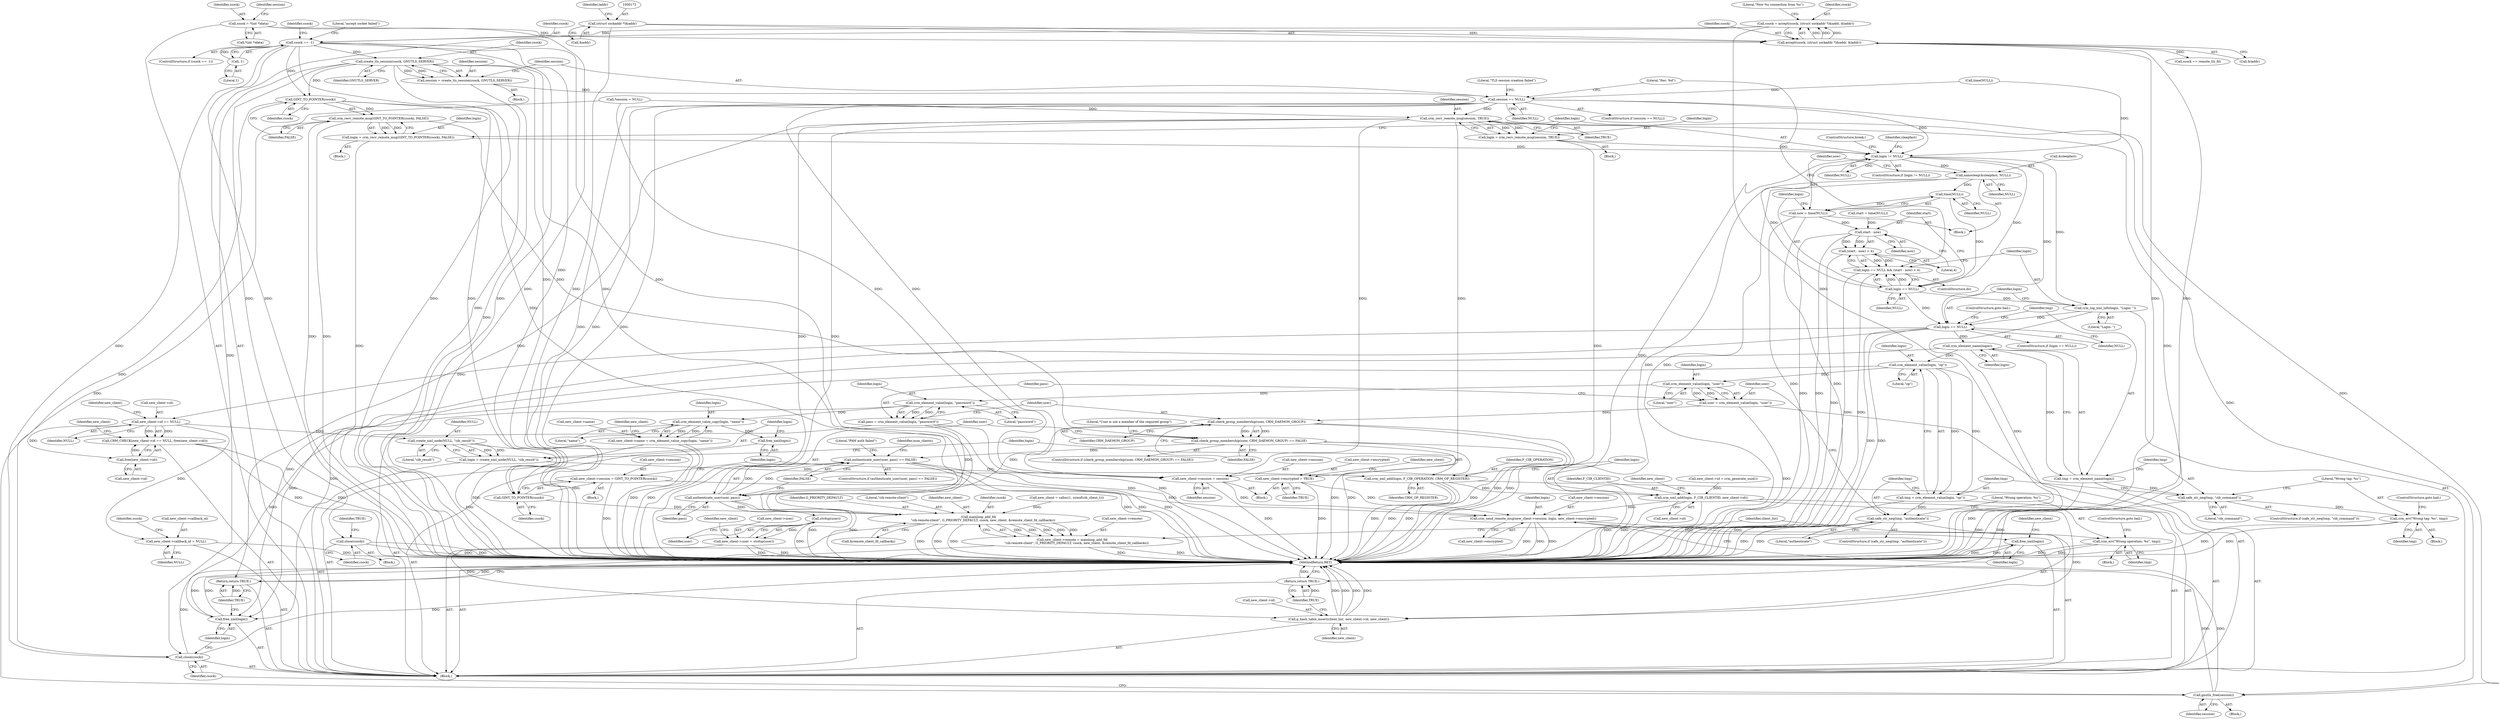 digraph "0_pacemaker_564f7cc2a51dcd2f28ab12a13394f31be5aa3c93_2@API" {
"1000206" [label="(Call,create_tls_session(csock, GNUTLS_SERVER))"];
"1000190" [label="(Call,csock == -1)"];
"1000167" [label="(Call,csock = accept(ssock, (struct sockaddr *)&addr, &laddr))"];
"1000169" [label="(Call,accept(ssock, (struct sockaddr *)&addr, &laddr))"];
"1000129" [label="(Call,ssock = *(int *)data)"];
"1000171" [label="(Call,(struct sockaddr *)&addr)"];
"1000192" [label="(Call,-1)"];
"1000204" [label="(Call,session = create_tls_session(csock, GNUTLS_SERVER))"];
"1000210" [label="(Call,session == NULL)"];
"1000233" [label="(Call,crm_recv_remote_msg(session, TRUE))"];
"1000231" [label="(Call,login = crm_recv_remote_msg(session, TRUE))"];
"1000245" [label="(Call,login != NULL)"];
"1000250" [label="(Call,nanosleep(&sleepfast, NULL))"];
"1000256" [label="(Call,time(NULL))"];
"1000254" [label="(Call,now = time(NULL))"];
"1000263" [label="(Call,start - now)"];
"1000262" [label="(Call,(start - now) < 4)"];
"1000258" [label="(Call,login == NULL && (start - now) < 4)"];
"1000259" [label="(Call,login == NULL)"];
"1000267" [label="(Call,crm_log_xml_info(login, \"Login: \"))"];
"1000271" [label="(Call,login == NULL)"];
"1000278" [label="(Call,crm_element_name(login))"];
"1000276" [label="(Call,tmp = crm_element_name(login))"];
"1000281" [label="(Call,safe_str_neq(tmp, \"cib_command\"))"];
"1000285" [label="(Call,crm_err(\"Wrong tag: %s\", tmp))"];
"1000291" [label="(Call,crm_element_value(login, \"op\"))"];
"1000289" [label="(Call,tmp = crm_element_value(login, \"op\"))"];
"1000295" [label="(Call,safe_str_neq(tmp, \"authenticate\"))"];
"1000299" [label="(Call,crm_err(\"Wrong operation: %s\", tmp))"];
"1000305" [label="(Call,crm_element_value(login, \"user\"))"];
"1000303" [label="(Call,user = crm_element_value(login, \"user\"))"];
"1000315" [label="(Call,check_group_membership(user, CRM_DAEMON_GROUP))"];
"1000314" [label="(Call,check_group_membership(user, CRM_DAEMON_GROUP) == FALSE)"];
"1000325" [label="(Call,authenticate_user(user, pass) == FALSE)"];
"1000326" [label="(Call,authenticate_user(user, pass))"];
"1000368" [label="(Call,strdup(user))"];
"1000364" [label="(Call,new_client->user = strdup(user))"];
"1000310" [label="(Call,crm_element_value(login, \"password\"))"];
"1000308" [label="(Call,pass = crm_element_value(login, \"password\"))"];
"1000346" [label="(Call,crm_element_value_copy(login, \"name\"))"];
"1000342" [label="(Call,new_client->name = crm_element_value_copy(login, \"name\"))"];
"1000398" [label="(Call,free_xml(login))"];
"1000461" [label="(Call,free_xml(login))"];
"1000350" [label="(Call,new_client->id == NULL)"];
"1000349" [label="(Call,CRM_CHECK(new_client->id == NULL, free(new_client->id)))"];
"1000355" [label="(Call,free(new_client->id))"];
"1000370" [label="(Call,new_client->callback_id = NULL)"];
"1000402" [label="(Call,create_xml_node(NULL, \"cib_result\"))"];
"1000400" [label="(Call,login = create_xml_node(NULL, \"cib_result\"))"];
"1000405" [label="(Call,crm_xml_add(login, F_CIB_OPERATION, CRM_OP_REGISTER))"];
"1000409" [label="(Call,crm_xml_add(login, F_CIB_CLIENTID, new_client->id))"];
"1000415" [label="(Call,crm_send_remote_msg(new_client->session, login, new_client->encrypted))"];
"1000423" [label="(Call,free_xml(login))"];
"1000436" [label="(Call,g_hash_table_insert(client_list, new_client->id, new_client))"];
"1000380" [label="(Call,new_client->encrypted = TRUE)"];
"1000385" [label="(Call,new_client->session = session)"];
"1000442" [label="(Return,return TRUE;)"];
"1000457" [label="(Call,gnutls_free(session))"];
"1000463" [label="(Return,return TRUE;)"];
"1000216" [label="(Call,close(csock))"];
"1000241" [label="(Call,GINT_TO_POINTER(csock))"];
"1000240" [label="(Call,crm_recv_remote_msg(GINT_TO_POINTER(csock), FALSE))"];
"1000238" [label="(Call,login = crm_recv_remote_msg(GINT_TO_POINTER(csock), FALSE))"];
"1000396" [label="(Call,GINT_TO_POINTER(csock))"];
"1000392" [label="(Call,new_client->session = GINT_TO_POINTER(csock))"];
"1000429" [label="(Call,mainloop_add_fd(\n         \"cib-remote-client\", G_PRIORITY_DEFAULT, csock, new_client, &remote_client_fd_callbacks))"];
"1000425" [label="(Call,new_client->remote = mainloop_add_fd(\n         \"cib-remote-client\", G_PRIORITY_DEFAULT, csock, new_client, &remote_client_fd_callbacks))"];
"1000459" [label="(Call,close(csock))"];
"1000204" [label="(Call,session = create_tls_session(csock, GNUTLS_SERVER))"];
"1000431" [label="(Identifier,G_PRIORITY_DEFAULT)"];
"1000443" [label="(Identifier,TRUE)"];
"1000276" [label="(Call,tmp = crm_element_name(login))"];
"1000364" [label="(Call,new_client->user = strdup(user))"];
"1000438" [label="(Call,new_client->id)"];
"1000430" [label="(Literal,\"cib-remote-client\")"];
"1000281" [label="(Call,safe_str_neq(tmp, \"cib_command\"))"];
"1000178" [label="(Literal,\"New %s connection from %s\")"];
"1000270" [label="(ControlStructure,if (login == NULL))"];
"1000234" [label="(Identifier,session)"];
"1000130" [label="(Identifier,ssock)"];
"1000268" [label="(Identifier,login)"];
"1000180" [label="(Call,ssock == remote_tls_fd)"];
"1000251" [label="(Call,&sleepfast)"];
"1000196" [label="(Literal,\"accept socket failed\")"];
"1000314" [label="(Call,check_group_membership(user, CRM_DAEMON_GROUP) == FALSE)"];
"1000351" [label="(Call,new_client->id)"];
"1000271" [label="(Call,login == NULL)"];
"1000175" [label="(Call,&laddr)"];
"1000219" [label="(Identifier,TRUE)"];
"1000131" [label="(Call,*(int *)data)"];
"1000176" [label="(Identifier,laddr)"];
"1000215" [label="(Literal,\"TLS session creation failed\")"];
"1000137" [label="(Identifier,session)"];
"1000263" [label="(Call,start - now)"];
"1000407" [label="(Identifier,F_CIB_OPERATION)"];
"1000260" [label="(Identifier,login)"];
"1000423" [label="(Call,free_xml(login))"];
"1000242" [label="(Identifier,csock)"];
"1000419" [label="(Identifier,login)"];
"1000417" [label="(Identifier,new_client)"];
"1000280" [label="(ControlStructure,if (safe_str_neq(tmp, \"cib_command\")))"];
"1000457" [label="(Call,gnutls_free(session))"];
"1000436" [label="(Call,g_hash_table_insert(client_list, new_client->id, new_client))"];
"1000212" [label="(Identifier,NULL)"];
"1000458" [label="(Identifier,session)"];
"1000253" [label="(Identifier,NULL)"];
"1000397" [label="(Identifier,csock)"];
"1000355" [label="(Call,free(new_client->id))"];
"1000403" [label="(Identifier,NULL)"];
"1000311" [label="(Identifier,login)"];
"1000262" [label="(Call,(start - now) < 4)"];
"1000321" [label="(Literal,\"User is not a member of the required group\")"];
"1000256" [label="(Call,time(NULL))"];
"1000384" [label="(Identifier,TRUE)"];
"1000275" [label="(ControlStructure,goto bail;)"];
"1000285" [label="(Call,crm_err(\"Wrong tag: %s\", tmp))"];
"1000377" [label="(Identifier,ssock)"];
"1000406" [label="(Identifier,login)"];
"1000246" [label="(Identifier,login)"];
"1000368" [label="(Call,strdup(user))"];
"1000361" [label="(Identifier,new_client)"];
"1000427" [label="(Identifier,new_client)"];
"1000387" [label="(Identifier,new_client)"];
"1000316" [label="(Identifier,user)"];
"1000243" [label="(Identifier,FALSE)"];
"1000463" [label="(Return,return TRUE;)"];
"1000240" [label="(Call,crm_recv_remote_msg(GINT_TO_POINTER(csock), FALSE))"];
"1000309" [label="(Identifier,pass)"];
"1000247" [label="(Identifier,NULL)"];
"1000207" [label="(Identifier,csock)"];
"1000279" [label="(Identifier,login)"];
"1000289" [label="(Call,tmp = crm_element_value(login, \"op\"))"];
"1000193" [label="(Literal,1)"];
"1000449" [label="(Block,)"];
"1000342" [label="(Call,new_client->name = crm_element_value_copy(login, \"name\"))"];
"1000313" [label="(ControlStructure,if (check_group_membership(user, CRM_DAEMON_GROUP) == FALSE))"];
"1000216" [label="(Call,close(csock))"];
"1000434" [label="(Call,&remote_client_fd_callbacks)"];
"1000442" [label="(Return,return TRUE;)"];
"1000372" [label="(Identifier,new_client)"];
"1000239" [label="(Identifier,login)"];
"1000326" [label="(Call,authenticate_user(user, pass))"];
"1000433" [label="(Identifier,new_client)"];
"1000415" [label="(Call,crm_send_remote_msg(new_client->session, login, new_client->encrypted))"];
"1000359" [label="(Call,new_client->id = crm_generate_uuid())"];
"1000168" [label="(Identifier,csock)"];
"1000401" [label="(Identifier,login)"];
"1000429" [label="(Call,mainloop_add_fd(\n         \"cib-remote-client\", G_PRIORITY_DEFAULT, csock, new_client, &remote_client_fd_callbacks))"];
"1000357" [label="(Identifier,new_client)"];
"1000220" [label="(ControlStructure,do)"];
"1000356" [label="(Call,new_client->id)"];
"1000304" [label="(Identifier,user)"];
"1000286" [label="(Literal,\"Wrong tag: %s\")"];
"1000269" [label="(Literal,\"Login: \")"];
"1000273" [label="(Identifier,NULL)"];
"1000312" [label="(Literal,\"password\")"];
"1000315" [label="(Call,check_group_membership(user, CRM_DAEMON_GROUP))"];
"1000370" [label="(Call,new_client->callback_id = NULL)"];
"1000267" [label="(Call,crm_log_xml_info(login, \"Login: \"))"];
"1000374" [label="(Identifier,NULL)"];
"1000392" [label="(Call,new_client->session = GINT_TO_POINTER(csock))"];
"1000408" [label="(Identifier,CRM_OP_REGISTER)"];
"1000108" [label="(Block,)"];
"1000203" [label="(Block,)"];
"1000250" [label="(Call,nanosleep(&sleepfast, NULL))"];
"1000441" [label="(Identifier,new_client)"];
"1000432" [label="(Identifier,csock)"];
"1000350" [label="(Call,new_client->id == NULL)"];
"1000297" [label="(Literal,\"authenticate\")"];
"1000328" [label="(Identifier,pass)"];
"1000396" [label="(Call,GINT_TO_POINTER(csock))"];
"1000191" [label="(Identifier,csock)"];
"1000125" [label="(Call,time(NULL))"];
"1000295" [label="(Call,safe_str_neq(tmp, \"authenticate\"))"];
"1000327" [label="(Identifier,user)"];
"1000192" [label="(Call,-1)"];
"1000332" [label="(Literal,\"PAM auth failed\")"];
"1000278" [label="(Call,crm_element_name(login))"];
"1000206" [label="(Call,create_tls_session(csock, GNUTLS_SERVER))"];
"1000318" [label="(Identifier,FALSE)"];
"1000230" [label="(Block,)"];
"1000277" [label="(Identifier,tmp)"];
"1000411" [label="(Identifier,F_CIB_CLIENTID)"];
"1000343" [label="(Call,new_client->name)"];
"1000233" [label="(Call,crm_recv_remote_msg(session, TRUE))"];
"1000294" [label="(ControlStructure,if (safe_str_neq(tmp, \"authenticate\")))"];
"1000282" [label="(Identifier,tmp)"];
"1000305" [label="(Call,crm_element_value(login, \"user\"))"];
"1000292" [label="(Identifier,login)"];
"1000232" [label="(Identifier,login)"];
"1000335" [label="(Identifier,num_clients)"];
"1000380" [label="(Call,new_client->encrypted = TRUE)"];
"1000221" [label="(Block,)"];
"1000245" [label="(Call,login != NULL)"];
"1000324" [label="(ControlStructure,if (authenticate_user(user, pass) == FALSE))"];
"1000365" [label="(Call,new_client->user)"];
"1000171" [label="(Call,(struct sockaddr *)&addr)"];
"1000266" [label="(Literal,4)"];
"1000235" [label="(Identifier,TRUE)"];
"1000325" [label="(Call,authenticate_user(user, pass) == FALSE)"];
"1000129" [label="(Call,ssock = *(int *)data)"];
"1000308" [label="(Call,pass = crm_element_value(login, \"password\"))"];
"1000238" [label="(Call,login = crm_recv_remote_msg(GINT_TO_POINTER(csock), FALSE))"];
"1000371" [label="(Call,new_client->callback_id)"];
"1000420" [label="(Call,new_client->encrypted)"];
"1000209" [label="(ControlStructure,if (session == NULL))"];
"1000465" [label="(MethodReturn,RET)"];
"1000261" [label="(Identifier,NULL)"];
"1000136" [label="(Call,*session = NULL)"];
"1000307" [label="(Literal,\"user\")"];
"1000369" [label="(Identifier,user)"];
"1000249" [label="(ControlStructure,break;)"];
"1000410" [label="(Identifier,login)"];
"1000264" [label="(Identifier,start)"];
"1000244" [label="(ControlStructure,if (login != NULL))"];
"1000426" [label="(Call,new_client->remote)"];
"1000405" [label="(Call,crm_xml_add(login, F_CIB_OPERATION, CRM_OP_REGISTER))"];
"1000398" [label="(Call,free_xml(login))"];
"1000348" [label="(Literal,\"name\")"];
"1000272" [label="(Identifier,login)"];
"1000300" [label="(Literal,\"Wrong operation: %s\")"];
"1000170" [label="(Identifier,ssock)"];
"1000293" [label="(Literal,\"op\")"];
"1000409" [label="(Call,crm_xml_add(login, F_CIB_CLIENTID, new_client->id))"];
"1000389" [label="(Identifier,session)"];
"1000190" [label="(Call,csock == -1)"];
"1000258" [label="(Call,login == NULL && (start - now) < 4)"];
"1000416" [label="(Call,new_client->session)"];
"1000283" [label="(Literal,\"cib_command\")"];
"1000306" [label="(Identifier,login)"];
"1000379" [label="(Block,)"];
"1000241" [label="(Call,GINT_TO_POINTER(csock))"];
"1000301" [label="(Identifier,tmp)"];
"1000346" [label="(Call,crm_element_value_copy(login, \"name\"))"];
"1000223" [label="(Literal,\"Iter: %d\")"];
"1000208" [label="(Identifier,GNUTLS_SERVER)"];
"1000425" [label="(Call,new_client->remote = mainloop_add_fd(\n         \"cib-remote-client\", G_PRIORITY_DEFAULT, csock, new_client, &remote_client_fd_callbacks))"];
"1000381" [label="(Call,new_client->encrypted)"];
"1000349" [label="(Call,CRM_CHECK(new_client->id == NULL, free(new_client->id)))"];
"1000464" [label="(Identifier,TRUE)"];
"1000354" [label="(Identifier,NULL)"];
"1000211" [label="(Identifier,session)"];
"1000393" [label="(Call,new_client->session)"];
"1000329" [label="(Identifier,FALSE)"];
"1000296" [label="(Identifier,tmp)"];
"1000290" [label="(Identifier,tmp)"];
"1000255" [label="(Identifier,now)"];
"1000317" [label="(Identifier,CRM_DAEMON_GROUP)"];
"1000352" [label="(Identifier,new_client)"];
"1000231" [label="(Call,login = crm_recv_remote_msg(session, TRUE))"];
"1000462" [label="(Identifier,login)"];
"1000336" [label="(Call,new_client = calloc(1, sizeof(cib_client_t)))"];
"1000201" [label="(Identifier,ssock)"];
"1000402" [label="(Call,create_xml_node(NULL, \"cib_result\"))"];
"1000291" [label="(Call,crm_element_value(login, \"op\"))"];
"1000299" [label="(Call,crm_err(\"Wrong operation: %s\", tmp))"];
"1000459" [label="(Call,close(csock))"];
"1000399" [label="(Identifier,login)"];
"1000298" [label="(Block,)"];
"1000265" [label="(Identifier,now)"];
"1000310" [label="(Call,crm_element_value(login, \"password\"))"];
"1000303" [label="(Call,user = crm_element_value(login, \"user\"))"];
"1000424" [label="(Identifier,login)"];
"1000412" [label="(Call,new_client->id)"];
"1000169" [label="(Call,accept(ssock, (struct sockaddr *)&addr, &laddr))"];
"1000259" [label="(Call,login == NULL)"];
"1000437" [label="(Identifier,client_list)"];
"1000205" [label="(Identifier,session)"];
"1000404" [label="(Literal,\"cib_result\")"];
"1000386" [label="(Call,new_client->session)"];
"1000284" [label="(Block,)"];
"1000391" [label="(Block,)"];
"1000210" [label="(Call,session == NULL)"];
"1000237" [label="(Block,)"];
"1000213" [label="(Block,)"];
"1000460" [label="(Identifier,csock)"];
"1000252" [label="(Identifier,sleepfast)"];
"1000217" [label="(Identifier,csock)"];
"1000123" [label="(Call,start = time(NULL))"];
"1000302" [label="(ControlStructure,goto bail;)"];
"1000347" [label="(Identifier,login)"];
"1000254" [label="(Call,now = time(NULL))"];
"1000257" [label="(Identifier,NULL)"];
"1000461" [label="(Call,free_xml(login))"];
"1000189" [label="(ControlStructure,if (csock == -1))"];
"1000385" [label="(Call,new_client->session = session)"];
"1000173" [label="(Call,&addr)"];
"1000287" [label="(Identifier,tmp)"];
"1000167" [label="(Call,csock = accept(ssock, (struct sockaddr *)&addr, &laddr))"];
"1000400" [label="(Call,login = create_xml_node(NULL, \"cib_result\"))"];
"1000288" [label="(ControlStructure,goto bail;)"];
"1000206" -> "1000204"  [label="AST: "];
"1000206" -> "1000208"  [label="CFG: "];
"1000207" -> "1000206"  [label="AST: "];
"1000208" -> "1000206"  [label="AST: "];
"1000204" -> "1000206"  [label="CFG: "];
"1000206" -> "1000465"  [label="DDG: "];
"1000206" -> "1000204"  [label="DDG: "];
"1000206" -> "1000204"  [label="DDG: "];
"1000190" -> "1000206"  [label="DDG: "];
"1000206" -> "1000216"  [label="DDG: "];
"1000206" -> "1000241"  [label="DDG: "];
"1000206" -> "1000396"  [label="DDG: "];
"1000206" -> "1000429"  [label="DDG: "];
"1000206" -> "1000459"  [label="DDG: "];
"1000190" -> "1000189"  [label="AST: "];
"1000190" -> "1000192"  [label="CFG: "];
"1000191" -> "1000190"  [label="AST: "];
"1000192" -> "1000190"  [label="AST: "];
"1000196" -> "1000190"  [label="CFG: "];
"1000201" -> "1000190"  [label="CFG: "];
"1000190" -> "1000465"  [label="DDG: "];
"1000190" -> "1000465"  [label="DDG: "];
"1000190" -> "1000465"  [label="DDG: "];
"1000167" -> "1000190"  [label="DDG: "];
"1000192" -> "1000190"  [label="DDG: "];
"1000190" -> "1000241"  [label="DDG: "];
"1000190" -> "1000396"  [label="DDG: "];
"1000190" -> "1000429"  [label="DDG: "];
"1000190" -> "1000459"  [label="DDG: "];
"1000167" -> "1000108"  [label="AST: "];
"1000167" -> "1000169"  [label="CFG: "];
"1000168" -> "1000167"  [label="AST: "];
"1000169" -> "1000167"  [label="AST: "];
"1000178" -> "1000167"  [label="CFG: "];
"1000167" -> "1000465"  [label="DDG: "];
"1000169" -> "1000167"  [label="DDG: "];
"1000169" -> "1000167"  [label="DDG: "];
"1000169" -> "1000167"  [label="DDG: "];
"1000169" -> "1000175"  [label="CFG: "];
"1000170" -> "1000169"  [label="AST: "];
"1000171" -> "1000169"  [label="AST: "];
"1000175" -> "1000169"  [label="AST: "];
"1000169" -> "1000465"  [label="DDG: "];
"1000169" -> "1000465"  [label="DDG: "];
"1000129" -> "1000169"  [label="DDG: "];
"1000171" -> "1000169"  [label="DDG: "];
"1000169" -> "1000180"  [label="DDG: "];
"1000129" -> "1000108"  [label="AST: "];
"1000129" -> "1000131"  [label="CFG: "];
"1000130" -> "1000129"  [label="AST: "];
"1000131" -> "1000129"  [label="AST: "];
"1000137" -> "1000129"  [label="CFG: "];
"1000129" -> "1000465"  [label="DDG: "];
"1000171" -> "1000173"  [label="CFG: "];
"1000172" -> "1000171"  [label="AST: "];
"1000173" -> "1000171"  [label="AST: "];
"1000176" -> "1000171"  [label="CFG: "];
"1000171" -> "1000465"  [label="DDG: "];
"1000192" -> "1000193"  [label="CFG: "];
"1000193" -> "1000192"  [label="AST: "];
"1000204" -> "1000203"  [label="AST: "];
"1000205" -> "1000204"  [label="AST: "];
"1000211" -> "1000204"  [label="CFG: "];
"1000204" -> "1000465"  [label="DDG: "];
"1000204" -> "1000210"  [label="DDG: "];
"1000210" -> "1000209"  [label="AST: "];
"1000210" -> "1000212"  [label="CFG: "];
"1000211" -> "1000210"  [label="AST: "];
"1000212" -> "1000210"  [label="AST: "];
"1000215" -> "1000210"  [label="CFG: "];
"1000223" -> "1000210"  [label="CFG: "];
"1000210" -> "1000465"  [label="DDG: "];
"1000210" -> "1000465"  [label="DDG: "];
"1000210" -> "1000465"  [label="DDG: "];
"1000125" -> "1000210"  [label="DDG: "];
"1000210" -> "1000233"  [label="DDG: "];
"1000210" -> "1000245"  [label="DDG: "];
"1000210" -> "1000385"  [label="DDG: "];
"1000210" -> "1000457"  [label="DDG: "];
"1000233" -> "1000231"  [label="AST: "];
"1000233" -> "1000235"  [label="CFG: "];
"1000234" -> "1000233"  [label="AST: "];
"1000235" -> "1000233"  [label="AST: "];
"1000231" -> "1000233"  [label="CFG: "];
"1000233" -> "1000465"  [label="DDG: "];
"1000233" -> "1000465"  [label="DDG: "];
"1000233" -> "1000231"  [label="DDG: "];
"1000233" -> "1000231"  [label="DDG: "];
"1000136" -> "1000233"  [label="DDG: "];
"1000233" -> "1000380"  [label="DDG: "];
"1000233" -> "1000385"  [label="DDG: "];
"1000233" -> "1000442"  [label="DDG: "];
"1000233" -> "1000457"  [label="DDG: "];
"1000233" -> "1000463"  [label="DDG: "];
"1000231" -> "1000230"  [label="AST: "];
"1000232" -> "1000231"  [label="AST: "];
"1000246" -> "1000231"  [label="CFG: "];
"1000231" -> "1000465"  [label="DDG: "];
"1000231" -> "1000245"  [label="DDG: "];
"1000245" -> "1000244"  [label="AST: "];
"1000245" -> "1000247"  [label="CFG: "];
"1000246" -> "1000245"  [label="AST: "];
"1000247" -> "1000245"  [label="AST: "];
"1000249" -> "1000245"  [label="CFG: "];
"1000252" -> "1000245"  [label="CFG: "];
"1000245" -> "1000465"  [label="DDG: "];
"1000238" -> "1000245"  [label="DDG: "];
"1000259" -> "1000245"  [label="DDG: "];
"1000125" -> "1000245"  [label="DDG: "];
"1000245" -> "1000250"  [label="DDG: "];
"1000245" -> "1000259"  [label="DDG: "];
"1000245" -> "1000267"  [label="DDG: "];
"1000245" -> "1000271"  [label="DDG: "];
"1000250" -> "1000221"  [label="AST: "];
"1000250" -> "1000253"  [label="CFG: "];
"1000251" -> "1000250"  [label="AST: "];
"1000253" -> "1000250"  [label="AST: "];
"1000255" -> "1000250"  [label="CFG: "];
"1000250" -> "1000465"  [label="DDG: "];
"1000250" -> "1000465"  [label="DDG: "];
"1000250" -> "1000256"  [label="DDG: "];
"1000256" -> "1000254"  [label="AST: "];
"1000256" -> "1000257"  [label="CFG: "];
"1000257" -> "1000256"  [label="AST: "];
"1000254" -> "1000256"  [label="CFG: "];
"1000256" -> "1000254"  [label="DDG: "];
"1000256" -> "1000259"  [label="DDG: "];
"1000254" -> "1000221"  [label="AST: "];
"1000255" -> "1000254"  [label="AST: "];
"1000260" -> "1000254"  [label="CFG: "];
"1000254" -> "1000465"  [label="DDG: "];
"1000254" -> "1000465"  [label="DDG: "];
"1000254" -> "1000263"  [label="DDG: "];
"1000263" -> "1000262"  [label="AST: "];
"1000263" -> "1000265"  [label="CFG: "];
"1000264" -> "1000263"  [label="AST: "];
"1000265" -> "1000263"  [label="AST: "];
"1000266" -> "1000263"  [label="CFG: "];
"1000263" -> "1000465"  [label="DDG: "];
"1000263" -> "1000465"  [label="DDG: "];
"1000263" -> "1000262"  [label="DDG: "];
"1000263" -> "1000262"  [label="DDG: "];
"1000123" -> "1000263"  [label="DDG: "];
"1000262" -> "1000258"  [label="AST: "];
"1000262" -> "1000266"  [label="CFG: "];
"1000266" -> "1000262"  [label="AST: "];
"1000258" -> "1000262"  [label="CFG: "];
"1000262" -> "1000465"  [label="DDG: "];
"1000262" -> "1000258"  [label="DDG: "];
"1000262" -> "1000258"  [label="DDG: "];
"1000258" -> "1000220"  [label="AST: "];
"1000258" -> "1000259"  [label="CFG: "];
"1000259" -> "1000258"  [label="AST: "];
"1000223" -> "1000258"  [label="CFG: "];
"1000268" -> "1000258"  [label="CFG: "];
"1000258" -> "1000465"  [label="DDG: "];
"1000258" -> "1000465"  [label="DDG: "];
"1000259" -> "1000258"  [label="DDG: "];
"1000259" -> "1000258"  [label="DDG: "];
"1000259" -> "1000261"  [label="CFG: "];
"1000260" -> "1000259"  [label="AST: "];
"1000261" -> "1000259"  [label="AST: "];
"1000264" -> "1000259"  [label="CFG: "];
"1000259" -> "1000267"  [label="DDG: "];
"1000259" -> "1000271"  [label="DDG: "];
"1000267" -> "1000108"  [label="AST: "];
"1000267" -> "1000269"  [label="CFG: "];
"1000268" -> "1000267"  [label="AST: "];
"1000269" -> "1000267"  [label="AST: "];
"1000272" -> "1000267"  [label="CFG: "];
"1000267" -> "1000465"  [label="DDG: "];
"1000267" -> "1000271"  [label="DDG: "];
"1000271" -> "1000270"  [label="AST: "];
"1000271" -> "1000273"  [label="CFG: "];
"1000272" -> "1000271"  [label="AST: "];
"1000273" -> "1000271"  [label="AST: "];
"1000275" -> "1000271"  [label="CFG: "];
"1000277" -> "1000271"  [label="CFG: "];
"1000271" -> "1000465"  [label="DDG: "];
"1000271" -> "1000465"  [label="DDG: "];
"1000271" -> "1000278"  [label="DDG: "];
"1000271" -> "1000350"  [label="DDG: "];
"1000271" -> "1000461"  [label="DDG: "];
"1000278" -> "1000276"  [label="AST: "];
"1000278" -> "1000279"  [label="CFG: "];
"1000279" -> "1000278"  [label="AST: "];
"1000276" -> "1000278"  [label="CFG: "];
"1000278" -> "1000276"  [label="DDG: "];
"1000278" -> "1000291"  [label="DDG: "];
"1000278" -> "1000461"  [label="DDG: "];
"1000276" -> "1000108"  [label="AST: "];
"1000277" -> "1000276"  [label="AST: "];
"1000282" -> "1000276"  [label="CFG: "];
"1000276" -> "1000465"  [label="DDG: "];
"1000276" -> "1000281"  [label="DDG: "];
"1000281" -> "1000280"  [label="AST: "];
"1000281" -> "1000283"  [label="CFG: "];
"1000282" -> "1000281"  [label="AST: "];
"1000283" -> "1000281"  [label="AST: "];
"1000286" -> "1000281"  [label="CFG: "];
"1000290" -> "1000281"  [label="CFG: "];
"1000281" -> "1000465"  [label="DDG: "];
"1000281" -> "1000285"  [label="DDG: "];
"1000285" -> "1000284"  [label="AST: "];
"1000285" -> "1000287"  [label="CFG: "];
"1000286" -> "1000285"  [label="AST: "];
"1000287" -> "1000285"  [label="AST: "];
"1000288" -> "1000285"  [label="CFG: "];
"1000285" -> "1000465"  [label="DDG: "];
"1000285" -> "1000465"  [label="DDG: "];
"1000291" -> "1000289"  [label="AST: "];
"1000291" -> "1000293"  [label="CFG: "];
"1000292" -> "1000291"  [label="AST: "];
"1000293" -> "1000291"  [label="AST: "];
"1000289" -> "1000291"  [label="CFG: "];
"1000291" -> "1000289"  [label="DDG: "];
"1000291" -> "1000289"  [label="DDG: "];
"1000291" -> "1000305"  [label="DDG: "];
"1000291" -> "1000461"  [label="DDG: "];
"1000289" -> "1000108"  [label="AST: "];
"1000290" -> "1000289"  [label="AST: "];
"1000296" -> "1000289"  [label="CFG: "];
"1000289" -> "1000465"  [label="DDG: "];
"1000289" -> "1000295"  [label="DDG: "];
"1000295" -> "1000294"  [label="AST: "];
"1000295" -> "1000297"  [label="CFG: "];
"1000296" -> "1000295"  [label="AST: "];
"1000297" -> "1000295"  [label="AST: "];
"1000300" -> "1000295"  [label="CFG: "];
"1000304" -> "1000295"  [label="CFG: "];
"1000295" -> "1000465"  [label="DDG: "];
"1000295" -> "1000465"  [label="DDG: "];
"1000295" -> "1000299"  [label="DDG: "];
"1000299" -> "1000298"  [label="AST: "];
"1000299" -> "1000301"  [label="CFG: "];
"1000300" -> "1000299"  [label="AST: "];
"1000301" -> "1000299"  [label="AST: "];
"1000302" -> "1000299"  [label="CFG: "];
"1000299" -> "1000465"  [label="DDG: "];
"1000299" -> "1000465"  [label="DDG: "];
"1000305" -> "1000303"  [label="AST: "];
"1000305" -> "1000307"  [label="CFG: "];
"1000306" -> "1000305"  [label="AST: "];
"1000307" -> "1000305"  [label="AST: "];
"1000303" -> "1000305"  [label="CFG: "];
"1000305" -> "1000303"  [label="DDG: "];
"1000305" -> "1000303"  [label="DDG: "];
"1000305" -> "1000310"  [label="DDG: "];
"1000303" -> "1000108"  [label="AST: "];
"1000304" -> "1000303"  [label="AST: "];
"1000309" -> "1000303"  [label="CFG: "];
"1000303" -> "1000465"  [label="DDG: "];
"1000303" -> "1000315"  [label="DDG: "];
"1000315" -> "1000314"  [label="AST: "];
"1000315" -> "1000317"  [label="CFG: "];
"1000316" -> "1000315"  [label="AST: "];
"1000317" -> "1000315"  [label="AST: "];
"1000318" -> "1000315"  [label="CFG: "];
"1000315" -> "1000465"  [label="DDG: "];
"1000315" -> "1000465"  [label="DDG: "];
"1000315" -> "1000314"  [label="DDG: "];
"1000315" -> "1000314"  [label="DDG: "];
"1000315" -> "1000326"  [label="DDG: "];
"1000314" -> "1000313"  [label="AST: "];
"1000314" -> "1000318"  [label="CFG: "];
"1000318" -> "1000314"  [label="AST: "];
"1000321" -> "1000314"  [label="CFG: "];
"1000327" -> "1000314"  [label="CFG: "];
"1000314" -> "1000465"  [label="DDG: "];
"1000314" -> "1000465"  [label="DDG: "];
"1000314" -> "1000465"  [label="DDG: "];
"1000240" -> "1000314"  [label="DDG: "];
"1000314" -> "1000325"  [label="DDG: "];
"1000325" -> "1000324"  [label="AST: "];
"1000325" -> "1000329"  [label="CFG: "];
"1000326" -> "1000325"  [label="AST: "];
"1000329" -> "1000325"  [label="AST: "];
"1000332" -> "1000325"  [label="CFG: "];
"1000335" -> "1000325"  [label="CFG: "];
"1000325" -> "1000465"  [label="DDG: "];
"1000325" -> "1000465"  [label="DDG: "];
"1000325" -> "1000465"  [label="DDG: "];
"1000326" -> "1000325"  [label="DDG: "];
"1000326" -> "1000325"  [label="DDG: "];
"1000326" -> "1000328"  [label="CFG: "];
"1000327" -> "1000326"  [label="AST: "];
"1000328" -> "1000326"  [label="AST: "];
"1000329" -> "1000326"  [label="CFG: "];
"1000326" -> "1000465"  [label="DDG: "];
"1000326" -> "1000465"  [label="DDG: "];
"1000308" -> "1000326"  [label="DDG: "];
"1000326" -> "1000368"  [label="DDG: "];
"1000368" -> "1000364"  [label="AST: "];
"1000368" -> "1000369"  [label="CFG: "];
"1000369" -> "1000368"  [label="AST: "];
"1000364" -> "1000368"  [label="CFG: "];
"1000368" -> "1000465"  [label="DDG: "];
"1000368" -> "1000364"  [label="DDG: "];
"1000364" -> "1000108"  [label="AST: "];
"1000365" -> "1000364"  [label="AST: "];
"1000372" -> "1000364"  [label="CFG: "];
"1000364" -> "1000465"  [label="DDG: "];
"1000364" -> "1000465"  [label="DDG: "];
"1000310" -> "1000308"  [label="AST: "];
"1000310" -> "1000312"  [label="CFG: "];
"1000311" -> "1000310"  [label="AST: "];
"1000312" -> "1000310"  [label="AST: "];
"1000308" -> "1000310"  [label="CFG: "];
"1000310" -> "1000308"  [label="DDG: "];
"1000310" -> "1000308"  [label="DDG: "];
"1000310" -> "1000346"  [label="DDG: "];
"1000310" -> "1000461"  [label="DDG: "];
"1000308" -> "1000108"  [label="AST: "];
"1000309" -> "1000308"  [label="AST: "];
"1000316" -> "1000308"  [label="CFG: "];
"1000308" -> "1000465"  [label="DDG: "];
"1000308" -> "1000465"  [label="DDG: "];
"1000346" -> "1000342"  [label="AST: "];
"1000346" -> "1000348"  [label="CFG: "];
"1000347" -> "1000346"  [label="AST: "];
"1000348" -> "1000346"  [label="AST: "];
"1000342" -> "1000346"  [label="CFG: "];
"1000346" -> "1000342"  [label="DDG: "];
"1000346" -> "1000342"  [label="DDG: "];
"1000346" -> "1000398"  [label="DDG: "];
"1000342" -> "1000108"  [label="AST: "];
"1000343" -> "1000342"  [label="AST: "];
"1000352" -> "1000342"  [label="CFG: "];
"1000342" -> "1000465"  [label="DDG: "];
"1000342" -> "1000465"  [label="DDG: "];
"1000398" -> "1000108"  [label="AST: "];
"1000398" -> "1000399"  [label="CFG: "];
"1000399" -> "1000398"  [label="AST: "];
"1000401" -> "1000398"  [label="CFG: "];
"1000461" -> "1000108"  [label="AST: "];
"1000461" -> "1000462"  [label="CFG: "];
"1000462" -> "1000461"  [label="AST: "];
"1000464" -> "1000461"  [label="CFG: "];
"1000461" -> "1000465"  [label="DDG: "];
"1000461" -> "1000465"  [label="DDG: "];
"1000350" -> "1000349"  [label="AST: "];
"1000350" -> "1000354"  [label="CFG: "];
"1000351" -> "1000350"  [label="AST: "];
"1000354" -> "1000350"  [label="AST: "];
"1000357" -> "1000350"  [label="CFG: "];
"1000350" -> "1000349"  [label="DDG: "];
"1000350" -> "1000349"  [label="DDG: "];
"1000350" -> "1000355"  [label="DDG: "];
"1000350" -> "1000370"  [label="DDG: "];
"1000350" -> "1000402"  [label="DDG: "];
"1000349" -> "1000108"  [label="AST: "];
"1000349" -> "1000355"  [label="CFG: "];
"1000355" -> "1000349"  [label="AST: "];
"1000361" -> "1000349"  [label="CFG: "];
"1000349" -> "1000465"  [label="DDG: "];
"1000349" -> "1000465"  [label="DDG: "];
"1000355" -> "1000349"  [label="DDG: "];
"1000355" -> "1000356"  [label="CFG: "];
"1000356" -> "1000355"  [label="AST: "];
"1000370" -> "1000108"  [label="AST: "];
"1000370" -> "1000374"  [label="CFG: "];
"1000371" -> "1000370"  [label="AST: "];
"1000374" -> "1000370"  [label="AST: "];
"1000377" -> "1000370"  [label="CFG: "];
"1000370" -> "1000465"  [label="DDG: "];
"1000402" -> "1000400"  [label="AST: "];
"1000402" -> "1000404"  [label="CFG: "];
"1000403" -> "1000402"  [label="AST: "];
"1000404" -> "1000402"  [label="AST: "];
"1000400" -> "1000402"  [label="CFG: "];
"1000402" -> "1000465"  [label="DDG: "];
"1000402" -> "1000400"  [label="DDG: "];
"1000402" -> "1000400"  [label="DDG: "];
"1000400" -> "1000108"  [label="AST: "];
"1000401" -> "1000400"  [label="AST: "];
"1000406" -> "1000400"  [label="CFG: "];
"1000400" -> "1000465"  [label="DDG: "];
"1000400" -> "1000405"  [label="DDG: "];
"1000405" -> "1000108"  [label="AST: "];
"1000405" -> "1000408"  [label="CFG: "];
"1000406" -> "1000405"  [label="AST: "];
"1000407" -> "1000405"  [label="AST: "];
"1000408" -> "1000405"  [label="AST: "];
"1000410" -> "1000405"  [label="CFG: "];
"1000405" -> "1000465"  [label="DDG: "];
"1000405" -> "1000465"  [label="DDG: "];
"1000405" -> "1000465"  [label="DDG: "];
"1000405" -> "1000409"  [label="DDG: "];
"1000409" -> "1000108"  [label="AST: "];
"1000409" -> "1000412"  [label="CFG: "];
"1000410" -> "1000409"  [label="AST: "];
"1000411" -> "1000409"  [label="AST: "];
"1000412" -> "1000409"  [label="AST: "];
"1000417" -> "1000409"  [label="CFG: "];
"1000409" -> "1000465"  [label="DDG: "];
"1000409" -> "1000465"  [label="DDG: "];
"1000359" -> "1000409"  [label="DDG: "];
"1000409" -> "1000415"  [label="DDG: "];
"1000409" -> "1000436"  [label="DDG: "];
"1000415" -> "1000108"  [label="AST: "];
"1000415" -> "1000420"  [label="CFG: "];
"1000416" -> "1000415"  [label="AST: "];
"1000419" -> "1000415"  [label="AST: "];
"1000420" -> "1000415"  [label="AST: "];
"1000424" -> "1000415"  [label="CFG: "];
"1000415" -> "1000465"  [label="DDG: "];
"1000415" -> "1000465"  [label="DDG: "];
"1000415" -> "1000465"  [label="DDG: "];
"1000392" -> "1000415"  [label="DDG: "];
"1000385" -> "1000415"  [label="DDG: "];
"1000380" -> "1000415"  [label="DDG: "];
"1000415" -> "1000423"  [label="DDG: "];
"1000423" -> "1000108"  [label="AST: "];
"1000423" -> "1000424"  [label="CFG: "];
"1000424" -> "1000423"  [label="AST: "];
"1000427" -> "1000423"  [label="CFG: "];
"1000423" -> "1000465"  [label="DDG: "];
"1000423" -> "1000465"  [label="DDG: "];
"1000436" -> "1000108"  [label="AST: "];
"1000436" -> "1000441"  [label="CFG: "];
"1000437" -> "1000436"  [label="AST: "];
"1000438" -> "1000436"  [label="AST: "];
"1000441" -> "1000436"  [label="AST: "];
"1000443" -> "1000436"  [label="CFG: "];
"1000436" -> "1000465"  [label="DDG: "];
"1000436" -> "1000465"  [label="DDG: "];
"1000436" -> "1000465"  [label="DDG: "];
"1000436" -> "1000465"  [label="DDG: "];
"1000429" -> "1000436"  [label="DDG: "];
"1000380" -> "1000379"  [label="AST: "];
"1000380" -> "1000384"  [label="CFG: "];
"1000381" -> "1000380"  [label="AST: "];
"1000384" -> "1000380"  [label="AST: "];
"1000387" -> "1000380"  [label="CFG: "];
"1000380" -> "1000465"  [label="DDG: "];
"1000385" -> "1000379"  [label="AST: "];
"1000385" -> "1000389"  [label="CFG: "];
"1000386" -> "1000385"  [label="AST: "];
"1000389" -> "1000385"  [label="AST: "];
"1000399" -> "1000385"  [label="CFG: "];
"1000385" -> "1000465"  [label="DDG: "];
"1000136" -> "1000385"  [label="DDG: "];
"1000442" -> "1000108"  [label="AST: "];
"1000442" -> "1000443"  [label="CFG: "];
"1000443" -> "1000442"  [label="AST: "];
"1000465" -> "1000442"  [label="CFG: "];
"1000442" -> "1000465"  [label="DDG: "];
"1000443" -> "1000442"  [label="DDG: "];
"1000457" -> "1000449"  [label="AST: "];
"1000457" -> "1000458"  [label="CFG: "];
"1000458" -> "1000457"  [label="AST: "];
"1000460" -> "1000457"  [label="CFG: "];
"1000457" -> "1000465"  [label="DDG: "];
"1000457" -> "1000465"  [label="DDG: "];
"1000136" -> "1000457"  [label="DDG: "];
"1000463" -> "1000108"  [label="AST: "];
"1000463" -> "1000464"  [label="CFG: "];
"1000464" -> "1000463"  [label="AST: "];
"1000465" -> "1000463"  [label="CFG: "];
"1000463" -> "1000465"  [label="DDG: "];
"1000464" -> "1000463"  [label="DDG: "];
"1000216" -> "1000213"  [label="AST: "];
"1000216" -> "1000217"  [label="CFG: "];
"1000217" -> "1000216"  [label="AST: "];
"1000219" -> "1000216"  [label="CFG: "];
"1000216" -> "1000465"  [label="DDG: "];
"1000216" -> "1000465"  [label="DDG: "];
"1000241" -> "1000240"  [label="AST: "];
"1000241" -> "1000242"  [label="CFG: "];
"1000242" -> "1000241"  [label="AST: "];
"1000243" -> "1000241"  [label="CFG: "];
"1000241" -> "1000240"  [label="DDG: "];
"1000241" -> "1000396"  [label="DDG: "];
"1000241" -> "1000429"  [label="DDG: "];
"1000241" -> "1000459"  [label="DDG: "];
"1000240" -> "1000238"  [label="AST: "];
"1000240" -> "1000243"  [label="CFG: "];
"1000243" -> "1000240"  [label="AST: "];
"1000238" -> "1000240"  [label="CFG: "];
"1000240" -> "1000465"  [label="DDG: "];
"1000240" -> "1000465"  [label="DDG: "];
"1000240" -> "1000238"  [label="DDG: "];
"1000240" -> "1000238"  [label="DDG: "];
"1000238" -> "1000237"  [label="AST: "];
"1000239" -> "1000238"  [label="AST: "];
"1000246" -> "1000238"  [label="CFG: "];
"1000238" -> "1000465"  [label="DDG: "];
"1000396" -> "1000392"  [label="AST: "];
"1000396" -> "1000397"  [label="CFG: "];
"1000397" -> "1000396"  [label="AST: "];
"1000392" -> "1000396"  [label="CFG: "];
"1000396" -> "1000392"  [label="DDG: "];
"1000396" -> "1000429"  [label="DDG: "];
"1000392" -> "1000391"  [label="AST: "];
"1000393" -> "1000392"  [label="AST: "];
"1000399" -> "1000392"  [label="CFG: "];
"1000392" -> "1000465"  [label="DDG: "];
"1000429" -> "1000425"  [label="AST: "];
"1000429" -> "1000434"  [label="CFG: "];
"1000430" -> "1000429"  [label="AST: "];
"1000431" -> "1000429"  [label="AST: "];
"1000432" -> "1000429"  [label="AST: "];
"1000433" -> "1000429"  [label="AST: "];
"1000434" -> "1000429"  [label="AST: "];
"1000425" -> "1000429"  [label="CFG: "];
"1000429" -> "1000465"  [label="DDG: "];
"1000429" -> "1000465"  [label="DDG: "];
"1000429" -> "1000465"  [label="DDG: "];
"1000429" -> "1000425"  [label="DDG: "];
"1000429" -> "1000425"  [label="DDG: "];
"1000429" -> "1000425"  [label="DDG: "];
"1000429" -> "1000425"  [label="DDG: "];
"1000429" -> "1000425"  [label="DDG: "];
"1000336" -> "1000429"  [label="DDG: "];
"1000425" -> "1000108"  [label="AST: "];
"1000426" -> "1000425"  [label="AST: "];
"1000437" -> "1000425"  [label="CFG: "];
"1000425" -> "1000465"  [label="DDG: "];
"1000425" -> "1000465"  [label="DDG: "];
"1000459" -> "1000108"  [label="AST: "];
"1000459" -> "1000460"  [label="CFG: "];
"1000460" -> "1000459"  [label="AST: "];
"1000462" -> "1000459"  [label="CFG: "];
"1000459" -> "1000465"  [label="DDG: "];
"1000459" -> "1000465"  [label="DDG: "];
}
